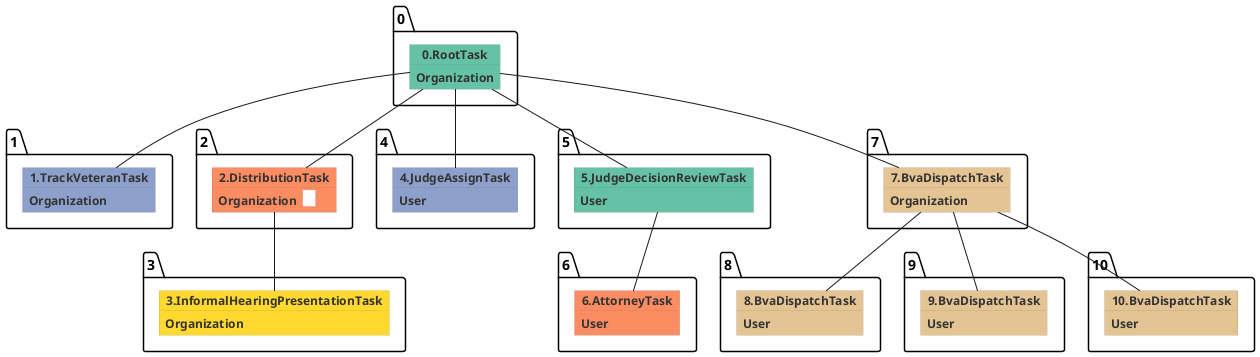 @startuml
skinparam {
  ObjectBorderColor #555
  ObjectBorderThickness 0
  ObjectFontStyle bold
  ObjectFontSize 14
  ObjectAttributeFontColor #333
  ObjectAttributeFontSize 12
}
  object 0.RootTask #66c2a5 {
Organization
}
  object 1.TrackVeteranTask #8da0cb {
Organization
}
  object 2.DistributionTask #fc8d62 {
Organization  <back:white>    </back>
}
  object 3.InformalHearingPresentationTask #ffd92f {
Organization
}
  object 4.JudgeAssignTask #8da0cb {
User
}
  object 5.JudgeDecisionReviewTask #66c2a5 {
User
}
  object 6.AttorneyTask #fc8d62 {
User
}
  object 7.BvaDispatchTask #e5c494 {
Organization
}
  object 8.BvaDispatchTask #e5c494 {
User
}
  object 9.BvaDispatchTask #e5c494 {
User
}
  object 10.BvaDispatchTask #e5c494 {
User
}
0.RootTask -- 1.TrackVeteranTask
0.RootTask -- 2.DistributionTask
2.DistributionTask -- 3.InformalHearingPresentationTask
0.RootTask -- 4.JudgeAssignTask
0.RootTask -- 5.JudgeDecisionReviewTask
5.JudgeDecisionReviewTask -- 6.AttorneyTask
0.RootTask -- 7.BvaDispatchTask
7.BvaDispatchTask -- 8.BvaDispatchTask
7.BvaDispatchTask -- 9.BvaDispatchTask
7.BvaDispatchTask -- 10.BvaDispatchTask
@enduml
